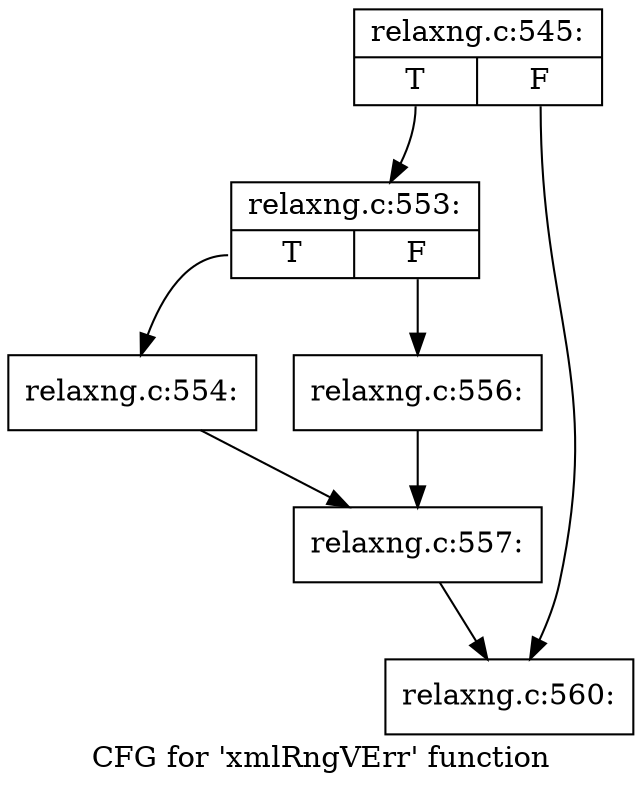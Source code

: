 digraph "CFG for 'xmlRngVErr' function" {
	label="CFG for 'xmlRngVErr' function";

	Node0x3e21f00 [shape=record,label="{relaxng.c:545:|{<s0>T|<s1>F}}"];
	Node0x3e21f00:s0 -> Node0x3e33550;
	Node0x3e21f00:s1 -> Node0x3e335a0;
	Node0x3e33550 [shape=record,label="{relaxng.c:553:|{<s0>T|<s1>F}}"];
	Node0x3e33550:s0 -> Node0x3e33960;
	Node0x3e33550:s1 -> Node0x3e33a00;
	Node0x3e33960 [shape=record,label="{relaxng.c:554:}"];
	Node0x3e33960 -> Node0x3e339b0;
	Node0x3e33a00 [shape=record,label="{relaxng.c:556:}"];
	Node0x3e33a00 -> Node0x3e339b0;
	Node0x3e339b0 [shape=record,label="{relaxng.c:557:}"];
	Node0x3e339b0 -> Node0x3e335a0;
	Node0x3e335a0 [shape=record,label="{relaxng.c:560:}"];
}
